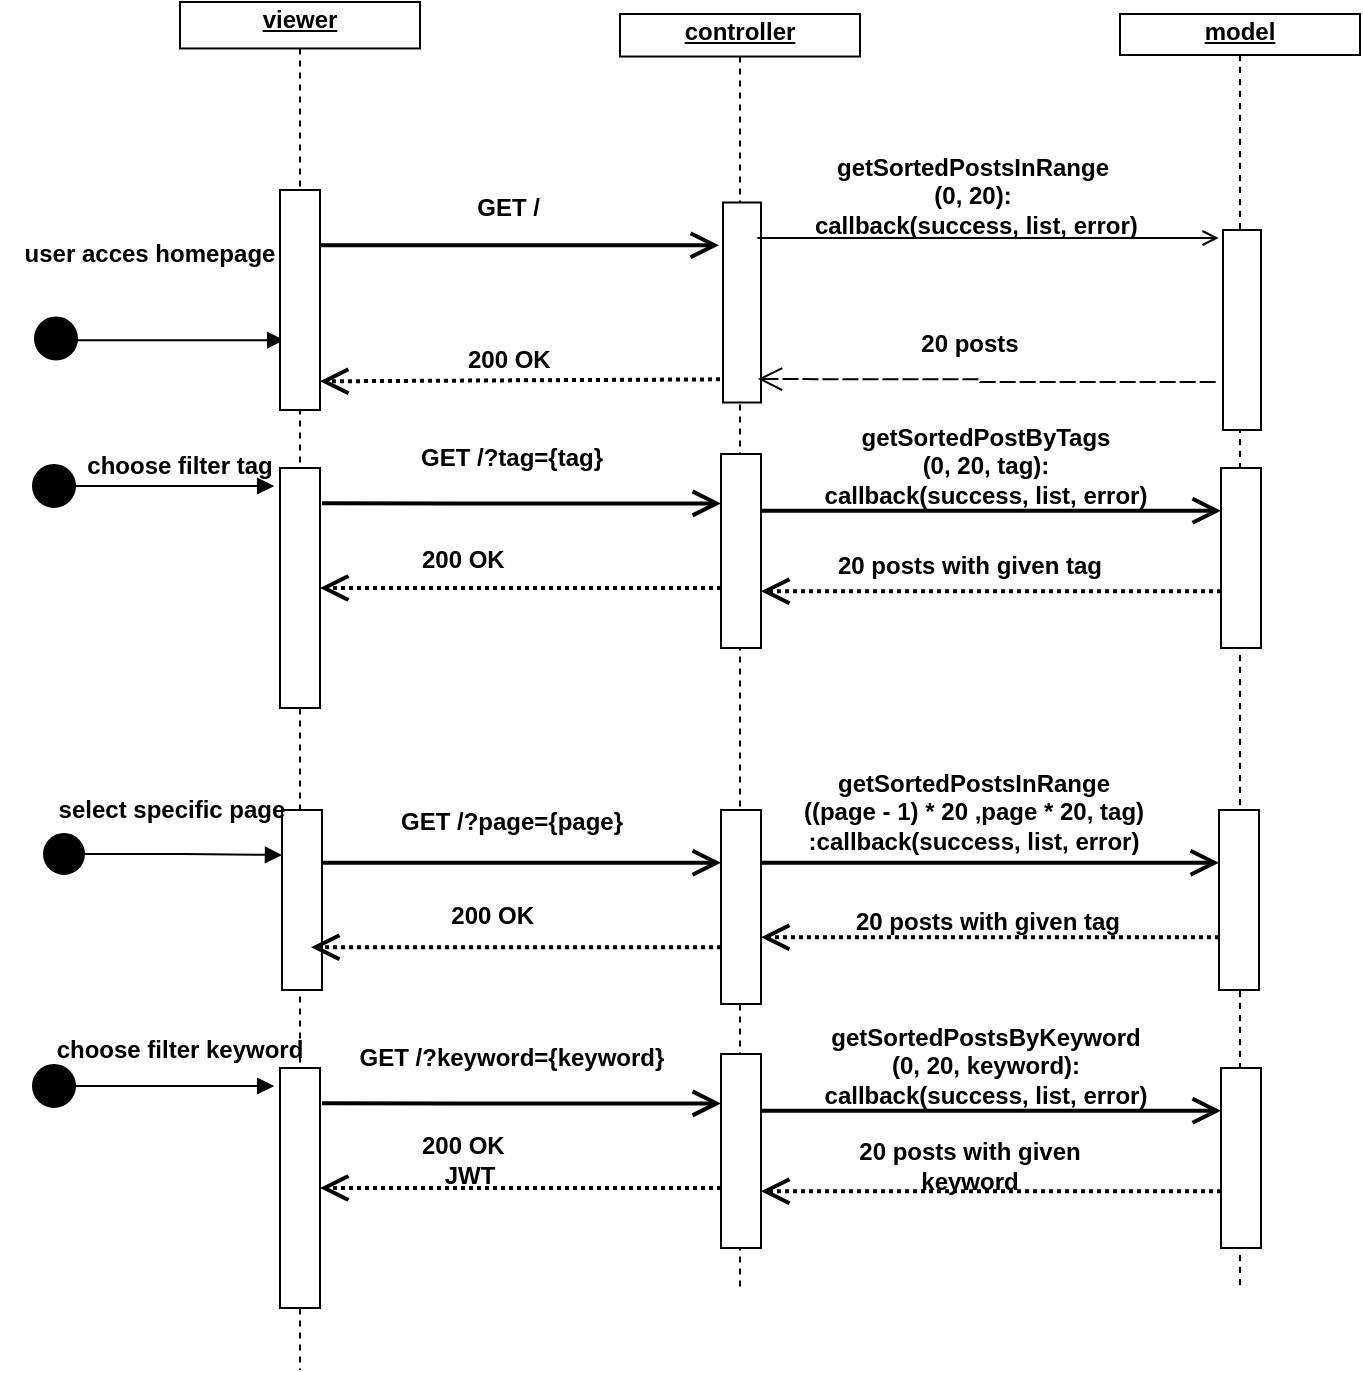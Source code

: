 <mxfile version="17.0.0" type="device"><diagram id="bLNHrJwJ8SVz2Z7P9luw" name="Page-1"><mxGraphModel dx="1185" dy="623" grid="1" gridSize="10" guides="1" tooltips="1" connect="1" arrows="1" fold="1" page="1" pageScale="1" pageWidth="827" pageHeight="1169" math="0" shadow="0"><root><mxCell id="0"/><mxCell id="1" parent="0"/><mxCell id="-ubt34dE8VMtw2WTv6oI-600" style="shape=rect;fillColor=none;strokeColor=none;shadow=0;strokeWidth=1;opacity=100.0;gliffyId=225;" vertex="1" parent="1"><mxGeometry x="400" y="452" width="120" height="684" as="geometry"/></mxCell><mxCell id="-ubt34dE8VMtw2WTv6oI-601" value="&lt;div style='width: 117.0px;height:auto;word-break: break-word;'&gt;&lt;div align=&quot;center&quot;&gt;&lt;span style=&quot;font-size: 12px; font-family: Arial; white-space: pre-wrap; font-weight: bold; text-decoration: underline; line-height: 14px; color: rgb(0, 0, 0);&quot;&gt;viewer&lt;/span&gt;&lt;/div&gt;&lt;/div&gt;" style="shape=rect;shadow=0;strokeWidth=1;fillColor=#FFFFFF;strokeColor=#000000;opacity=100.0;html=1;nl2Br=0;verticalAlign=top;align=center;spacingLeft=0.0;spacingRight=0;spacingTop=-5.0;spacingBottom=2;whiteSpace=wrap;gliffyId=226;" vertex="1" parent="-ubt34dE8VMtw2WTv6oI-600"><mxGeometry width="120" height="23.23" as="geometry"/></mxCell><mxCell id="-ubt34dE8VMtw2WTv6oI-602" style="shape=line;direction=south;dashed=1;shadow=0;strokeWidth=1;fillColor=#FFFFFF;strokeColor=#000000;opacity=100.0;gliffyId=228;" vertex="1" parent="-ubt34dE8VMtw2WTv6oI-600"><mxGeometry y="23.23" width="120" height="660.77" as="geometry"/></mxCell><mxCell id="-ubt34dE8VMtw2WTv6oI-603" style="shape=filledEdge;strokeWidth=1;strokeColor=#000000;fillColor=none;startArrow=none;startFill=0;startSize=6;endArrow=block;endFill=1;endSize=6;rounded=0;gliffyId=257;edgeStyle=orthogonalEdgeStyle;" edge="1" parent="-ubt34dE8VMtw2WTv6oI-600"><mxGeometry width="100" height="100" relative="1" as="geometry"><mxPoint x="52.109" y="169.064" as="targetPoint"/><Array as="points"><mxPoint x="-48" y="169.064"/></Array><mxPoint x="-52.052" y="169.088" as="sourcePoint"/></mxGeometry></mxCell><mxCell id="-ubt34dE8VMtw2WTv6oI-604" style="shape=rect;fillColor=none;strokeColor=none;shadow=0;strokeWidth=1;opacity=100.0;gliffyId=230;" vertex="1" parent="1"><mxGeometry x="620" y="458" width="120" height="638" as="geometry"/></mxCell><mxCell id="-ubt34dE8VMtw2WTv6oI-605" value="&lt;div style='width: 117.0px;height:auto;word-break: break-word;'&gt;&lt;div align=&quot;center&quot;&gt;&lt;span style=&quot;font-size: 12px; font-family: Arial; white-space: pre-wrap; font-weight: bold; text-decoration: underline; line-height: 14px; color: rgb(0, 0, 0);&quot;&gt;controller&lt;/span&gt;&lt;/div&gt;&lt;/div&gt;" style="shape=rect;shadow=0;strokeWidth=1;fillColor=#FFFFFF;strokeColor=#000000;opacity=100.0;html=1;nl2Br=0;verticalAlign=top;align=center;spacingLeft=0.0;spacingRight=0;spacingTop=-5.0;spacingBottom=2;whiteSpace=wrap;gliffyId=231;" vertex="1" parent="-ubt34dE8VMtw2WTv6oI-604"><mxGeometry width="120" height="21.267" as="geometry"/></mxCell><mxCell id="-ubt34dE8VMtw2WTv6oI-606" style="shape=line;direction=south;dashed=1;shadow=0;strokeWidth=1;fillColor=#FFFFFF;strokeColor=#000000;opacity=100.0;gliffyId=233;" vertex="1" parent="-ubt34dE8VMtw2WTv6oI-604"><mxGeometry y="21.267" width="120" height="616.733" as="geometry"/></mxCell><mxCell id="-ubt34dE8VMtw2WTv6oI-607" style="shape=rect;fillColor=none;strokeColor=none;shadow=0;strokeWidth=1;opacity=100.0;gliffyId=234;" vertex="1" parent="1"><mxGeometry x="870" y="458" width="120" height="638" as="geometry"/></mxCell><mxCell id="-ubt34dE8VMtw2WTv6oI-608" value="&lt;div style='width: 117.0px;height:auto;word-break: break-word;'&gt;&lt;div align=&quot;center&quot;&gt;&lt;span style=&quot;font-size: 12px; font-family: Arial; white-space: pre-wrap; font-weight: bold; text-decoration: underline; line-height: 14px; color: rgb(0, 0, 0);&quot;&gt;model&lt;/span&gt;&lt;/div&gt;&lt;/div&gt;" style="shape=rect;shadow=0;strokeWidth=1;fillColor=#FFFFFF;strokeColor=#000000;opacity=100.0;html=1;nl2Br=0;verticalAlign=top;align=center;spacingLeft=0.0;spacingRight=0;spacingTop=-5.0;spacingBottom=2;whiteSpace=wrap;gliffyId=235;" vertex="1" parent="-ubt34dE8VMtw2WTv6oI-607"><mxGeometry width="120" height="20.507" as="geometry"/></mxCell><mxCell id="-ubt34dE8VMtw2WTv6oI-609" style="shape=line;direction=south;dashed=1;shadow=0;strokeWidth=1;fillColor=#FFFFFF;strokeColor=#000000;opacity=100.0;gliffyId=237;" vertex="1" parent="-ubt34dE8VMtw2WTv6oI-607"><mxGeometry y="20.507" width="120" height="617.493" as="geometry"/></mxCell><mxCell id="-ubt34dE8VMtw2WTv6oI-610" style="shape=rect;shadow=0;strokeWidth=1;fillColor=#FFFFFF;strokeColor=#000000;opacity=100.0;gliffyId=239;" vertex="1" parent="1"><mxGeometry x="671.5" y="552.25" width="19" height="100" as="geometry"/></mxCell><mxCell id="-ubt34dE8VMtw2WTv6oI-611" style="shape=filledEdge;strokeWidth=1;strokeColor=#000000;fillColor=none;startArrow=none;startFill=0;startSize=6;endArrow=open;endFill=0;endSize=6;rounded=0;gliffyId=242;edgeStyle=orthogonalEdgeStyle;" edge="1" parent="1"><mxGeometry width="100" height="100" relative="1" as="geometry"><mxPoint x="688.662" y="570" as="sourcePoint"/><mxPoint x="919.349" y="570" as="targetPoint"/></mxGeometry></mxCell><mxCell id="-ubt34dE8VMtw2WTv6oI-612" style="shape=filledEdge;strokeWidth=1;strokeColor=#000000;fillColor=none;startArrow=open;startFill=0;startSize=10;endArrow=none;endFill=0;endSize=6;rounded=0;dashed=1;fixDash=1;dashPattern=8.0 2.0;gliffyId=243;edgeStyle=orthogonalEdgeStyle;exitX=0.921;exitY=0.883;exitDx=0;exitDy=0;exitPerimeter=0;" edge="1" parent="1" source="-ubt34dE8VMtw2WTv6oI-610"><mxGeometry width="100" height="100" relative="1" as="geometry"><mxPoint x="682" y="642" as="sourcePoint"/><mxPoint x="918" y="642" as="targetPoint"/><Array as="points"><mxPoint x="800" y="641"/><mxPoint x="800" y="642"/></Array></mxGeometry></mxCell><mxCell id="-ubt34dE8VMtw2WTv6oI-613" style="shape=rect;shadow=0;strokeWidth=1;fillColor=#FFFFFF;strokeColor=#000000;opacity=100.0;gliffyId=244;" vertex="1" parent="1"><mxGeometry x="921.5" y="566" width="19" height="100" as="geometry"/></mxCell><mxCell id="-ubt34dE8VMtw2WTv6oI-614" value="&lt;div style=&quot;width: 189.5px ; height: auto ; word-break: break-word&quot;&gt;&lt;div align=&quot;center&quot;&gt;&lt;span style=&quot;font-size: 12px ; font-family: &amp;#34;arial&amp;#34; ; font-weight: bold ; line-height: 14px ; color: rgb(0 , 0 , 0)&quot;&gt;getSortedPostsInRange&lt;/span&gt;&lt;/div&gt;&lt;div align=&quot;center&quot;&gt;&lt;span style=&quot;font-size: 12px ; font-family: &amp;#34;arial&amp;#34; ; font-weight: bold ; line-height: 14px ; color: rgb(0 , 0 , 0)&quot;&gt;(0, 20):&lt;/span&gt;&lt;/div&gt;&lt;div align=&quot;center&quot;&gt;&lt;span style=&quot;font-size: 12px ; font-family: &amp;#34;arial&amp;#34; ; font-weight: bold ; line-height: 14px ; color: rgb(0 , 0 , 0)&quot;&gt;&amp;nbsp;callback(success, list, error)&lt;/span&gt;&lt;/div&gt;&lt;/div&gt;" style="text;html=1;nl2Br=0;html=1;nl2Br=0;verticalAlign=middle;align=center;spacingLeft=0.0;spacingRight=0;whiteSpace=wrap;gliffyId=245;" vertex="1" parent="1"><mxGeometry x="699.5" y="542.25" width="192.5" height="14" as="geometry"/></mxCell><mxCell id="-ubt34dE8VMtw2WTv6oI-615" style="shape=ellipse;perimeter=ellipsePerimeter;shadow=0;strokeWidth=2;fillColor=#000000;strokeColor=#000000;opacity=100.0;gliffyId=255;" vertex="1" parent="1"><mxGeometry x="327" y="684" width="20" height="20" as="geometry"/></mxCell><mxCell id="-ubt34dE8VMtw2WTv6oI-616" style="shape=filledEdge;strokeWidth=1;strokeColor=#000000;fillColor=none;startArrow=none;startFill=0;startSize=6;endArrow=block;endFill=1;endSize=6;rounded=0;gliffyId=257;edgeStyle=orthogonalEdgeStyle;" edge="1" parent="1" source="-ubt34dE8VMtw2WTv6oI-615"><mxGeometry width="100" height="100" relative="1" as="geometry"><mxPoint x="447.109" y="694" as="targetPoint"/><Array as="points"><mxPoint x="347" y="694"/></Array></mxGeometry></mxCell><mxCell id="-ubt34dE8VMtw2WTv6oI-617" value="&lt;div style='width: 147.0px;height:auto;word-break: break-word;'&gt;&lt;div align=&quot;center&quot;&gt;&lt;span style=&quot;font-size: 12px; font-family: Arial; white-space: pre-wrap; font-weight: bold; line-height: 14px; color: rgb(0, 0, 0);&quot;&gt;choose filter tag&lt;/span&gt;&lt;/div&gt;&lt;/div&gt;" style="text;html=1;nl2Br=0;html=1;nl2Br=0;verticalAlign=middle;align=center;spacingLeft=0.0;spacingRight=0;whiteSpace=wrap;gliffyId=259;" vertex="1" parent="1"><mxGeometry x="325" y="677" width="150" height="14" as="geometry"/></mxCell><mxCell id="-ubt34dE8VMtw2WTv6oI-618" value="&lt;div style='width: 147.0px;height:auto;word-break: break-word;'&gt;&lt;div align=&quot;center&quot;&gt;&lt;span style=&quot;font-size: 12px; font-family: Arial; white-space: pre-wrap; font-weight: bold; line-height: 14px; color: rgb(0, 0, 0);&quot;&gt;20 posts&lt;/span&gt;&lt;/div&gt;&lt;/div&gt;" style="text;html=1;nl2Br=0;html=1;nl2Br=0;verticalAlign=middle;align=center;spacingLeft=0.0;spacingRight=0;whiteSpace=wrap;gliffyId=267;" vertex="1" parent="1"><mxGeometry x="720" y="616" width="150" height="14" as="geometry"/></mxCell><mxCell id="-ubt34dE8VMtw2WTv6oI-619" style="shape=rect;shadow=0;strokeWidth=1;fillColor=#ffffff;strokeColor=#000000;opacity=100.0;gliffyId=269;" vertex="1" parent="1"><mxGeometry x="450" y="685" width="20" height="120" as="geometry"/></mxCell><mxCell id="-ubt34dE8VMtw2WTv6oI-620" style="shape=rect;shadow=0;strokeWidth=1;fillColor=#ffffff;strokeColor=#000000;opacity=100.0;gliffyId=273;" vertex="1" parent="1"><mxGeometry x="670.5" y="678" width="20" height="97" as="geometry"/></mxCell><mxCell id="-ubt34dE8VMtw2WTv6oI-621" style="shape=filledEdge;strokeWidth=2;strokeColor=#000000;fillColor=none;startArrow=none;startFill=0;startSize=6;endArrow=open;endFill=0;endSize=10;rounded=0;gliffyId=275;edgeStyle=orthogonalEdgeStyle;" edge="1" parent="1" target="-ubt34dE8VMtw2WTv6oI-620"><mxGeometry width="100" height="100" relative="1" as="geometry"><mxPoint x="471" y="702.667" as="sourcePoint"/><Array as="points"><mxPoint x="537.512" y="702.667"/><mxPoint x="604.023" y="702.667"/><mxPoint x="670.535" y="702.667"/></Array></mxGeometry></mxCell><mxCell id="-ubt34dE8VMtw2WTv6oI-622" style="shape=rect;shadow=0;strokeWidth=1;fillColor=#ffffff;strokeColor=#000000;opacity=100.0;gliffyId=279;" vertex="1" parent="1"><mxGeometry x="920.5" y="685" width="20" height="90" as="geometry"/></mxCell><mxCell id="-ubt34dE8VMtw2WTv6oI-623" style="shape=filledEdge;strokeWidth=2;strokeColor=#000000;fillColor=none;startArrow=none;startFill=0;startSize=6;endArrow=open;endFill=0;endSize=10;rounded=0;gliffyId=281;edgeStyle=orthogonalEdgeStyle;" edge="1" parent="1" source="-ubt34dE8VMtw2WTv6oI-620" target="-ubt34dE8VMtw2WTv6oI-622"><mxGeometry width="100" height="100" relative="1" as="geometry"><Array as="points"><mxPoint x="690.5" y="706.411"/><mxPoint x="767.184" y="706.411"/><mxPoint x="843.869" y="706.411"/><mxPoint x="920.553" y="706.411"/></Array></mxGeometry></mxCell><mxCell id="-ubt34dE8VMtw2WTv6oI-624" style="shape=filledEdge;strokeWidth=2;strokeColor=#000000;fillColor=none;startArrow=none;startFill=0;startSize=6;endArrow=open;endFill=0;endSize=10;rounded=0;dashed=1;fixDash=1;dashPattern=2.0 2.0;gliffyId=282;edgeStyle=orthogonalEdgeStyle;" edge="1" parent="1" source="-ubt34dE8VMtw2WTv6oI-622" target="-ubt34dE8VMtw2WTv6oI-620"><mxGeometry width="100" height="100" relative="1" as="geometry"><Array as="points"><mxPoint x="920.509" y="746.589"/><mxPoint x="843.839" y="746.589"/><mxPoint x="767.17" y="746.589"/><mxPoint x="690.5" y="746.589"/></Array></mxGeometry></mxCell><mxCell id="-ubt34dE8VMtw2WTv6oI-625" value="&lt;div style=&quot;width: 187.0px ; height: auto ; word-break: break-word&quot;&gt;&lt;div align=&quot;center&quot;&gt;&lt;span style=&quot;font-size: 12px ; font-family: &amp;#34;arial&amp;#34; ; white-space: pre-wrap ; font-weight: bold ; line-height: 14px ; color: rgb(0 , 0 , 0)&quot;&gt;GET /?tag={tag}&lt;/span&gt;&lt;/div&gt;&lt;/div&gt;" style="text;html=1;nl2Br=0;html=1;nl2Br=0;verticalAlign=middle;align=center;spacingLeft=0.0;spacingRight=0;whiteSpace=wrap;gliffyId=284;" vertex="1" parent="1"><mxGeometry x="471" y="666" width="190" height="28" as="geometry"/></mxCell><mxCell id="-ubt34dE8VMtw2WTv6oI-626" value="&lt;div style='width: 147.0px;height:auto;word-break: break-word;'&gt;&lt;div align=&quot;center&quot;&gt;&lt;span style=&quot;font-size: 12px; font-family: Arial; white-space: pre-wrap; font-weight: bold; line-height: 14px; color: rgb(0, 0, 0);&quot;&gt;20 posts with given tag&lt;/span&gt;&lt;/div&gt;&lt;/div&gt;" style="text;html=1;nl2Br=0;html=1;nl2Br=0;verticalAlign=middle;align=center;spacingLeft=0.0;spacingRight=0;whiteSpace=wrap;gliffyId=286;" vertex="1" parent="1"><mxGeometry x="720" y="727" width="150" height="14" as="geometry"/></mxCell><mxCell id="-ubt34dE8VMtw2WTv6oI-627" style="shape=filledEdge;strokeWidth=2;strokeColor=#000000;fillColor=none;startArrow=none;startFill=0;startSize=6;endArrow=open;endFill=0;endSize=10;rounded=0;dashed=1;fixDash=1;dashPattern=2.0 2.0;gliffyId=288;edgeStyle=orthogonalEdgeStyle;" edge="1" parent="1" source="-ubt34dE8VMtw2WTv6oI-620" target="-ubt34dE8VMtw2WTv6oI-619"><mxGeometry width="100" height="100" relative="1" as="geometry"><Array as="points"><mxPoint x="670.506" y="745"/><mxPoint x="604.004" y="745"/><mxPoint x="537.502" y="745"/><mxPoint x="471" y="745"/></Array></mxGeometry></mxCell><mxCell id="-ubt34dE8VMtw2WTv6oI-628" value="&lt;div style=&quot;width: 147.0px ; height: auto ; word-break: break-word&quot;&gt;&lt;div align=&quot;center&quot;&gt;&lt;span style=&quot;font-size: 12px ; font-family: &amp;#34;arial&amp;#34; ; white-space: pre-wrap ; font-weight: bold ; line-height: 14px ; color: rgb(0 , 0 , 0)&quot;&gt;200 OK  &lt;/span&gt;&lt;/div&gt;&lt;/div&gt;" style="text;html=1;nl2Br=0;html=1;nl2Br=0;verticalAlign=middle;align=center;spacingLeft=0.0;spacingRight=0;whiteSpace=wrap;gliffyId=290;" vertex="1" parent="1"><mxGeometry x="470" y="717" width="150" height="28" as="geometry"/></mxCell><mxCell id="-ubt34dE8VMtw2WTv6oI-629" value="&lt;div style=&quot;width: 198.5px ; height: auto ; word-break: break-word&quot;&gt;&lt;div align=&quot;center&quot;&gt;&lt;span style=&quot;font-size: 12px ; font-family: &amp;#34;arial&amp;#34; ; white-space: pre-wrap ; font-weight: bold ; line-height: 14px ; color: rgb(0 , 0 , 0)&quot;&gt;getSortedPostByTags&lt;/span&gt;&lt;/div&gt;&lt;div align=&quot;center&quot;&gt;&lt;span style=&quot;font-size: 12px ; font-family: &amp;#34;arial&amp;#34; ; white-space: pre-wrap ; font-weight: bold ; line-height: 14px ; color: rgb(0 , 0 , 0)&quot;&gt;(0, 20, tag):&lt;/span&gt;&lt;/div&gt;&lt;div align=&quot;center&quot;&gt;&lt;span style=&quot;font-size: 12px ; font-family: &amp;#34;arial&amp;#34; ; white-space: pre-wrap ; font-weight: bold ; line-height: 14px ; color: rgb(0 , 0 , 0)&quot;&gt;callback(success, list, error)&lt;/span&gt;&lt;/div&gt;&lt;/div&gt;" style="text;html=1;nl2Br=0;html=1;nl2Br=0;verticalAlign=middle;align=center;spacingLeft=0.0;spacingRight=0;whiteSpace=wrap;gliffyId=292;" vertex="1" parent="1"><mxGeometry x="701.5" y="677" width="201.5" height="14" as="geometry"/></mxCell><mxCell id="-ubt34dE8VMtw2WTv6oI-630" style="shape=ellipse;perimeter=ellipsePerimeter;shadow=0;strokeWidth=1;fillColor=#000000;strokeColor=#000000;opacity=100.0;gliffyId=297;" vertex="1" parent="1"><mxGeometry x="332" y="868" width="20" height="20" as="geometry"/></mxCell><mxCell id="-ubt34dE8VMtw2WTv6oI-631" style="shape=rect;shadow=0;strokeWidth=1;fillColor=#ffffff;strokeColor=#000000;opacity=100.0;gliffyId=299;" vertex="1" parent="1"><mxGeometry x="451" y="856" width="20" height="90" as="geometry"/></mxCell><mxCell id="-ubt34dE8VMtw2WTv6oI-632" value="&lt;div style=&quot;width: 147.0px ; height: auto ; word-break: break-word&quot;&gt;&lt;div align=&quot;center&quot;&gt;&lt;span style=&quot;font-size: 12px ; font-family: &amp;#34;arial&amp;#34; ; white-space: pre-wrap ; font-weight: bold ; line-height: 14px ; color: rgb(0 , 0 , 0)&quot;&gt;select specific page&lt;/span&gt;&lt;/div&gt;&lt;/div&gt;" style="text;html=1;nl2Br=0;html=1;nl2Br=0;verticalAlign=middle;align=center;spacingLeft=0.0;spacingRight=0;whiteSpace=wrap;gliffyId=303;" vertex="1" parent="1"><mxGeometry x="321" y="849" width="150" height="14" as="geometry"/></mxCell><mxCell id="-ubt34dE8VMtw2WTv6oI-633" style="shape=rect;shadow=0;strokeWidth=1;fillColor=#ffffff;strokeColor=#000000;opacity=100.0;gliffyId=317;" vertex="1" parent="1"><mxGeometry x="670.5" y="856" width="20" height="97" as="geometry"/></mxCell><mxCell id="-ubt34dE8VMtw2WTv6oI-634" style="shape=filledEdge;strokeWidth=2;strokeColor=#000000;fillColor=none;startArrow=none;startFill=0;startSize=6;endArrow=open;endFill=0;endSize=10;rounded=0;gliffyId=316;edgeStyle=orthogonalEdgeStyle;" edge="1" parent="1" source="-ubt34dE8VMtw2WTv6oI-631" target="-ubt34dE8VMtw2WTv6oI-633"><mxGeometry width="100" height="100" relative="1" as="geometry"><Array as="points"><mxPoint x="471" y="882.36"/><mxPoint x="537.504" y="882.36"/><mxPoint x="604.007" y="882.36"/><mxPoint x="670.51" y="882.36"/></Array></mxGeometry></mxCell><mxCell id="-ubt34dE8VMtw2WTv6oI-635" style="shape=rect;shadow=0;strokeWidth=1;fillColor=#ffffff;strokeColor=#000000;opacity=100.0;gliffyId=315;" vertex="1" parent="1"><mxGeometry x="919.5" y="856" width="20" height="90" as="geometry"/></mxCell><mxCell id="-ubt34dE8VMtw2WTv6oI-636" style="shape=filledEdge;strokeWidth=2;strokeColor=#000000;fillColor=none;startArrow=none;startFill=0;startSize=6;endArrow=open;endFill=0;endSize=10;rounded=0;gliffyId=314;edgeStyle=orthogonalEdgeStyle;" edge="1" parent="1" source="-ubt34dE8VMtw2WTv6oI-633" target="-ubt34dE8VMtw2WTv6oI-635"><mxGeometry width="100" height="100" relative="1" as="geometry"><Array as="points"><mxPoint x="690.49" y="882.36"/><mxPoint x="763.827" y="882.36"/><mxPoint x="837.163" y="882.36"/><mxPoint x="910.5" y="882.36"/></Array></mxGeometry></mxCell><mxCell id="-ubt34dE8VMtw2WTv6oI-637" style="shape=filledEdge;strokeWidth=2;strokeColor=#000000;fillColor=none;startArrow=none;startFill=0;startSize=6;endArrow=open;endFill=0;endSize=10;rounded=0;dashed=1;fixDash=1;dashPattern=2.0 2.0;gliffyId=313;edgeStyle=orthogonalEdgeStyle;" edge="1" parent="1" source="-ubt34dE8VMtw2WTv6oI-635" target="-ubt34dE8VMtw2WTv6oI-633"><mxGeometry width="100" height="100" relative="1" as="geometry"><Array as="points"><mxPoint x="910.5" y="919.64"/><mxPoint x="837.148" y="919.64"/><mxPoint x="763.796" y="919.64"/><mxPoint x="690.444" y="919.64"/></Array></mxGeometry></mxCell><mxCell id="-ubt34dE8VMtw2WTv6oI-638" value="&lt;div style=&quot;width: 187.0px ; height: auto ; word-break: break-word&quot;&gt;&lt;div align=&quot;center&quot;&gt;&lt;span style=&quot;font-size: 12px ; font-family: &amp;#34;arial&amp;#34; ; white-space: pre-wrap ; font-weight: bold ; line-height: 14px ; color: rgb(0 , 0 , 0)&quot;&gt;GET /?page={page}&lt;/span&gt;&lt;/div&gt;&lt;/div&gt;" style="text;html=1;nl2Br=0;html=1;nl2Br=0;verticalAlign=middle;align=center;spacingLeft=0.0;spacingRight=0;whiteSpace=wrap;gliffyId=312;" vertex="1" parent="1"><mxGeometry x="471" y="848" width="190" height="28" as="geometry"/></mxCell><mxCell id="-ubt34dE8VMtw2WTv6oI-639" value="&lt;div style='width: 147.0px;height:auto;word-break: break-word;'&gt;&lt;div align=&quot;center&quot;&gt;&lt;span style=&quot;font-size: 12px; font-family: Arial; white-space: pre-wrap; font-weight: bold; line-height: 14px; color: rgb(0, 0, 0);&quot;&gt;20 posts with given tag&lt;/span&gt;&lt;/div&gt;&lt;/div&gt;" style="text;html=1;nl2Br=0;html=1;nl2Br=0;verticalAlign=middle;align=center;spacingLeft=0.0;spacingRight=0;whiteSpace=wrap;gliffyId=311;" vertex="1" parent="1"><mxGeometry x="729.25" y="904.5" width="150" height="14" as="geometry"/></mxCell><mxCell id="-ubt34dE8VMtw2WTv6oI-640" style="shape=filledEdge;strokeWidth=2;strokeColor=#000000;fillColor=none;startArrow=none;startFill=0;startSize=6;endArrow=open;endFill=0;endSize=10;rounded=0;dashed=1;fixDash=1;dashPattern=2.0 2.0;gliffyId=310;edgeStyle=orthogonalEdgeStyle;" edge="1" parent="1" source="-ubt34dE8VMtw2WTv6oI-633"><mxGeometry width="100" height="100" relative="1" as="geometry"><mxPoint x="465.498" y="924.589" as="targetPoint"/><Array as="points"><mxPoint x="670.5" y="924.589"/><mxPoint x="602.166" y="924.589"/><mxPoint x="533.832" y="924.589"/></Array></mxGeometry></mxCell><mxCell id="-ubt34dE8VMtw2WTv6oI-641" value="&lt;div style=&quot;width: 147.0px ; height: auto ; word-break: break-word&quot;&gt;&lt;div align=&quot;center&quot;&gt;&lt;span style=&quot;font-size: 12px ; font-family: &amp;#34;arial&amp;#34; ; white-space: pre-wrap ; font-weight: bold ; line-height: 14px ; color: rgb(0 , 0 , 0)&quot;&gt;200 OK &lt;/span&gt;&lt;/div&gt;&lt;/div&gt;" style="text;html=1;nl2Br=0;html=1;nl2Br=0;verticalAlign=middle;align=center;spacingLeft=0.0;spacingRight=0;whiteSpace=wrap;gliffyId=309;" vertex="1" parent="1"><mxGeometry x="482.5" y="894.5" width="150" height="28" as="geometry"/></mxCell><mxCell id="-ubt34dE8VMtw2WTv6oI-642" value="&lt;div style=&quot;width: 198.5px ; height: auto ; word-break: break-word&quot;&gt;&lt;div align=&quot;center&quot;&gt;&lt;span style=&quot;font-family: &amp;#34;arial&amp;#34; ; font-weight: 700&quot;&gt;getSortedPostsInRange&lt;/span&gt;&lt;br&gt;&lt;/div&gt;&lt;div align=&quot;center&quot;&gt;&lt;span style=&quot;font-size: 12px ; font-family: &amp;#34;arial&amp;#34; ; font-weight: bold ; line-height: 14px ; color: rgb(0 , 0 , 0)&quot;&gt;((page - 1) * 20 ,page * 20, tag)&lt;/span&gt;&lt;/div&gt;&lt;div align=&quot;center&quot;&gt;&lt;span style=&quot;font-size: 12px ; font-family: &amp;#34;arial&amp;#34; ; font-weight: bold ; line-height: 14px ; color: rgb(0 , 0 , 0)&quot;&gt;:callback(success, list, error)&lt;/span&gt;&lt;/div&gt;&lt;/div&gt;" style="text;html=1;nl2Br=0;html=1;nl2Br=0;verticalAlign=middle;align=center;spacingLeft=0.0;spacingRight=0;whiteSpace=wrap;gliffyId=308;" vertex="1" parent="1"><mxGeometry x="696" y="849.5" width="201.5" height="14" as="geometry"/></mxCell><mxCell id="-ubt34dE8VMtw2WTv6oI-644" style="shape=rect;shadow=0;strokeWidth=1;fillColor=#ffffff;strokeColor=#000000;opacity=100.0;gliffyId=323;" vertex="1" parent="1"><mxGeometry x="450" y="546" width="20" height="110" as="geometry"/></mxCell><mxCell id="-ubt34dE8VMtw2WTv6oI-645" style="shape=filledEdge;strokeWidth=2;strokeColor=#000000;fillColor=none;startArrow=none;startFill=0;startSize=6;endArrow=open;endFill=0;endSize=10;rounded=0;dashed=1;fixDash=1;dashPattern=2.0 2.0;gliffyId=324;" edge="1" parent="1"><mxGeometry width="100" height="100" relative="1" as="geometry"><mxPoint x="670" y="640.667" as="sourcePoint"/><mxPoint x="470" y="641.667" as="targetPoint"/></mxGeometry></mxCell><mxCell id="-ubt34dE8VMtw2WTv6oI-646" value="&lt;div style=&quot;width: 147.0px ; height: auto ; word-break: break-word&quot;&gt;&lt;div align=&quot;center&quot;&gt;&lt;span style=&quot;font-size: 12px ; font-family: &amp;#34;arial&amp;#34; ; white-space: pre-wrap ; font-weight: bold ; line-height: 14px ; color: rgb(0 , 0 , 0)&quot;&gt;200 OK  &lt;/span&gt;&lt;/div&gt;&lt;/div&gt;" style="text;html=1;nl2Br=0;html=1;nl2Br=0;verticalAlign=middle;align=center;spacingLeft=0.0;spacingRight=0;whiteSpace=wrap;gliffyId=326;" vertex="1" parent="1"><mxGeometry x="493" y="616" width="150" height="30" as="geometry"/></mxCell><mxCell id="-ubt34dE8VMtw2WTv6oI-647" value="&lt;div style=&quot;width: 147.0px ; height: auto ; word-break: break-word&quot;&gt;&lt;div align=&quot;center&quot;&gt;&lt;span style=&quot;font-size: 12px ; font-family: &amp;#34;arial&amp;#34; ; white-space: pre-wrap ; font-weight: bold ; line-height: 14px ; color: rgb(0 , 0 , 0)&quot;&gt;user acces homepage&lt;/span&gt;&lt;/div&gt;&lt;/div&gt;" style="text;html=1;nl2Br=0;html=1;nl2Br=0;verticalAlign=middle;align=center;spacingLeft=0.0;spacingRight=0;whiteSpace=wrap;gliffyId=259;" vertex="1" parent="1"><mxGeometry x="310" y="571" width="150" height="14" as="geometry"/></mxCell><mxCell id="-ubt34dE8VMtw2WTv6oI-648" style="shape=filledEdge;strokeWidth=2;strokeColor=#000000;fillColor=none;startArrow=none;startFill=0;startSize=6;endArrow=open;endFill=0;endSize=10;rounded=0;gliffyId=275;edgeStyle=orthogonalEdgeStyle;" edge="1" parent="1"><mxGeometry width="100" height="100" relative="1" as="geometry"><mxPoint x="470" y="573.627" as="sourcePoint"/><Array as="points"><mxPoint x="536.512" y="573.627"/><mxPoint x="603.023" y="573.627"/><mxPoint x="669.535" y="573.627"/></Array><mxPoint x="669.5" y="573.66" as="targetPoint"/></mxGeometry></mxCell><mxCell id="-ubt34dE8VMtw2WTv6oI-649" value="&lt;div style=&quot;width: 187.0px ; height: auto ; word-break: break-word&quot;&gt;&lt;div align=&quot;center&quot;&gt;&lt;span style=&quot;font-size: 12px ; font-family: &amp;#34;arial&amp;#34; ; white-space: pre-wrap ; font-weight: bold ; line-height: 14px ; color: rgb(0 , 0 , 0)&quot;&gt;GET / &lt;/span&gt;&lt;/div&gt;&lt;/div&gt;" style="text;html=1;nl2Br=0;html=1;nl2Br=0;verticalAlign=middle;align=center;spacingLeft=0.0;spacingRight=0;whiteSpace=wrap;gliffyId=284;" vertex="1" parent="1"><mxGeometry x="471" y="541.25" width="190" height="28" as="geometry"/></mxCell><mxCell id="-ubt34dE8VMtw2WTv6oI-650" style="shape=filledEdge;strokeWidth=1;strokeColor=#000000;fillColor=none;startArrow=none;startFill=0;startSize=6;endArrow=block;endFill=1;endSize=6;rounded=0;gliffyId=257;edgeStyle=orthogonalEdgeStyle;exitX=1;exitY=0.5;exitDx=0;exitDy=0;entryX=0;entryY=0.25;entryDx=0;entryDy=0;" edge="1" parent="1" source="-ubt34dE8VMtw2WTv6oI-630" target="-ubt34dE8VMtw2WTv6oI-631"><mxGeometry width="100" height="100" relative="1" as="geometry"><mxPoint x="450" y="967.2" as="targetPoint"/><Array as="points"/><mxPoint x="352" y="967.2" as="sourcePoint"/></mxGeometry></mxCell><mxCell id="-ubt34dE8VMtw2WTv6oI-651" style="shape=ellipse;perimeter=ellipsePerimeter;shadow=0;strokeWidth=2;fillColor=#000000;strokeColor=#000000;opacity=100.0;gliffyId=255;" vertex="1" parent="1"><mxGeometry x="327" y="984" width="20" height="20" as="geometry"/></mxCell><mxCell id="-ubt34dE8VMtw2WTv6oI-652" style="shape=filledEdge;strokeWidth=1;strokeColor=#000000;fillColor=none;startArrow=none;startFill=0;startSize=6;endArrow=block;endFill=1;endSize=6;rounded=0;gliffyId=257;edgeStyle=orthogonalEdgeStyle;" edge="1" parent="1" source="-ubt34dE8VMtw2WTv6oI-651"><mxGeometry width="100" height="100" relative="1" as="geometry"><mxPoint x="447.109" y="994" as="targetPoint"/><Array as="points"><mxPoint x="347" y="994"/></Array></mxGeometry></mxCell><mxCell id="-ubt34dE8VMtw2WTv6oI-653" value="&lt;div style=&quot;width: 147.0px ; height: auto ; word-break: break-word&quot;&gt;&lt;div align=&quot;center&quot;&gt;&lt;span style=&quot;font-size: 12px ; font-family: &amp;#34;arial&amp;#34; ; white-space: pre-wrap ; font-weight: bold ; line-height: 14px ; color: rgb(0 , 0 , 0)&quot;&gt;choose filter keyword&lt;/span&gt;&lt;/div&gt;&lt;/div&gt;" style="text;html=1;nl2Br=0;html=1;nl2Br=0;verticalAlign=middle;align=center;spacingLeft=0.0;spacingRight=0;whiteSpace=wrap;gliffyId=259;" vertex="1" parent="1"><mxGeometry x="325" y="969" width="150" height="14" as="geometry"/></mxCell><mxCell id="-ubt34dE8VMtw2WTv6oI-654" style="shape=rect;shadow=0;strokeWidth=1;fillColor=#ffffff;strokeColor=#000000;opacity=100.0;gliffyId=269;" vertex="1" parent="1"><mxGeometry x="450" y="985" width="20" height="120" as="geometry"/></mxCell><mxCell id="-ubt34dE8VMtw2WTv6oI-655" style="shape=rect;shadow=0;strokeWidth=1;fillColor=#ffffff;strokeColor=#000000;opacity=100.0;gliffyId=273;" vertex="1" parent="1"><mxGeometry x="670.5" y="978" width="20" height="97" as="geometry"/></mxCell><mxCell id="-ubt34dE8VMtw2WTv6oI-656" style="shape=filledEdge;strokeWidth=2;strokeColor=#000000;fillColor=none;startArrow=none;startFill=0;startSize=6;endArrow=open;endFill=0;endSize=10;rounded=0;gliffyId=275;edgeStyle=orthogonalEdgeStyle;" edge="1" parent="1" target="-ubt34dE8VMtw2WTv6oI-655"><mxGeometry width="100" height="100" relative="1" as="geometry"><mxPoint x="471" y="1002.667" as="sourcePoint"/><Array as="points"><mxPoint x="537.512" y="1002.667"/><mxPoint x="604.023" y="1002.667"/><mxPoint x="670.535" y="1002.667"/></Array></mxGeometry></mxCell><mxCell id="-ubt34dE8VMtw2WTv6oI-657" style="shape=rect;shadow=0;strokeWidth=1;fillColor=#ffffff;strokeColor=#000000;opacity=100.0;gliffyId=279;" vertex="1" parent="1"><mxGeometry x="920.5" y="985" width="20" height="90" as="geometry"/></mxCell><mxCell id="-ubt34dE8VMtw2WTv6oI-658" style="shape=filledEdge;strokeWidth=2;strokeColor=#000000;fillColor=none;startArrow=none;startFill=0;startSize=6;endArrow=open;endFill=0;endSize=10;rounded=0;gliffyId=281;edgeStyle=orthogonalEdgeStyle;" edge="1" parent="1" source="-ubt34dE8VMtw2WTv6oI-655" target="-ubt34dE8VMtw2WTv6oI-657"><mxGeometry width="100" height="100" relative="1" as="geometry"><Array as="points"><mxPoint x="690.5" y="1006.411"/><mxPoint x="767.184" y="1006.411"/><mxPoint x="843.869" y="1006.411"/><mxPoint x="920.553" y="1006.411"/></Array></mxGeometry></mxCell><mxCell id="-ubt34dE8VMtw2WTv6oI-659" style="shape=filledEdge;strokeWidth=2;strokeColor=#000000;fillColor=none;startArrow=none;startFill=0;startSize=6;endArrow=open;endFill=0;endSize=10;rounded=0;dashed=1;fixDash=1;dashPattern=2.0 2.0;gliffyId=282;edgeStyle=orthogonalEdgeStyle;" edge="1" parent="1" source="-ubt34dE8VMtw2WTv6oI-657" target="-ubt34dE8VMtw2WTv6oI-655"><mxGeometry width="100" height="100" relative="1" as="geometry"><Array as="points"><mxPoint x="920.509" y="1046.589"/><mxPoint x="843.839" y="1046.589"/><mxPoint x="767.17" y="1046.589"/><mxPoint x="690.5" y="1046.589"/></Array></mxGeometry></mxCell><mxCell id="-ubt34dE8VMtw2WTv6oI-660" value="&lt;div style=&quot;width: 187.0px ; height: auto ; word-break: break-word&quot;&gt;&lt;div align=&quot;center&quot;&gt;&lt;span style=&quot;font-size: 12px ; font-family: &amp;#34;arial&amp;#34; ; white-space: pre-wrap ; font-weight: bold ; line-height: 14px ; color: rgb(0 , 0 , 0)&quot;&gt;GET /?keyword={keyword}&lt;/span&gt;&lt;/div&gt;&lt;/div&gt;" style="text;html=1;nl2Br=0;html=1;nl2Br=0;verticalAlign=middle;align=center;spacingLeft=0.0;spacingRight=0;whiteSpace=wrap;gliffyId=284;" vertex="1" parent="1"><mxGeometry x="471" y="966" width="190" height="28" as="geometry"/></mxCell><mxCell id="-ubt34dE8VMtw2WTv6oI-661" value="&lt;div style=&quot;width: 147.0px ; height: auto ; word-break: break-word&quot;&gt;&lt;div align=&quot;center&quot;&gt;&lt;span style=&quot;font-size: 12px ; font-family: &amp;#34;arial&amp;#34; ; white-space: pre-wrap ; font-weight: bold ; line-height: 14px ; color: rgb(0 , 0 , 0)&quot;&gt;20 posts with given keyword&lt;/span&gt;&lt;/div&gt;&lt;/div&gt;" style="text;html=1;nl2Br=0;html=1;nl2Br=0;verticalAlign=middle;align=center;spacingLeft=0.0;spacingRight=0;whiteSpace=wrap;gliffyId=286;" vertex="1" parent="1"><mxGeometry x="720" y="1027" width="150" height="14" as="geometry"/></mxCell><mxCell id="-ubt34dE8VMtw2WTv6oI-662" style="shape=filledEdge;strokeWidth=2;strokeColor=#000000;fillColor=none;startArrow=none;startFill=0;startSize=6;endArrow=open;endFill=0;endSize=10;rounded=0;dashed=1;fixDash=1;dashPattern=2.0 2.0;gliffyId=288;edgeStyle=orthogonalEdgeStyle;" edge="1" parent="1" source="-ubt34dE8VMtw2WTv6oI-655" target="-ubt34dE8VMtw2WTv6oI-654"><mxGeometry width="100" height="100" relative="1" as="geometry"><Array as="points"><mxPoint x="670.506" y="1045"/><mxPoint x="604.004" y="1045"/><mxPoint x="537.502" y="1045"/><mxPoint x="471" y="1045"/></Array></mxGeometry></mxCell><mxCell id="-ubt34dE8VMtw2WTv6oI-663" value="&lt;div style='width: 147.0px;height:auto;word-break: break-word;'&gt;&lt;div align=&quot;center&quot;&gt;&lt;span style=&quot;font-size: 12px; font-family: Arial; white-space: pre-wrap; font-weight: bold; line-height: 14px; color: rgb(0, 0, 0);&quot;&gt;200 OK  &lt;/span&gt;&lt;/div&gt;&lt;div align=&quot;center&quot;&gt;&lt;span style=&quot;font-size: 12px; font-family: Arial; white-space: pre-wrap; font-weight: bold; line-height: 14px; color: rgb(0, 0, 0);&quot;&gt;JWT&lt;/span&gt;&lt;/div&gt;&lt;/div&gt;" style="text;html=1;nl2Br=0;html=1;nl2Br=0;verticalAlign=middle;align=center;spacingLeft=0.0;spacingRight=0;whiteSpace=wrap;gliffyId=290;" vertex="1" parent="1"><mxGeometry x="470" y="1017" width="150" height="28" as="geometry"/></mxCell><mxCell id="-ubt34dE8VMtw2WTv6oI-664" value="&lt;div style=&quot;width: 198.5px ; height: auto ; word-break: break-word&quot;&gt;&lt;div align=&quot;center&quot;&gt;&lt;span style=&quot;font-family: &amp;#34;arial&amp;#34; ; font-weight: 700&quot;&gt;getSortedPostsByKeyword&lt;/span&gt;&lt;br&gt;&lt;/div&gt;&lt;div align=&quot;center&quot;&gt;&lt;span style=&quot;font-size: 12px ; font-family: &amp;#34;arial&amp;#34; ; font-weight: bold ; line-height: 14px ; color: rgb(0 , 0 , 0)&quot;&gt;(0, 20, keyword):&lt;/span&gt;&lt;/div&gt;&lt;div align=&quot;center&quot;&gt;&lt;span style=&quot;font-size: 12px ; font-family: &amp;#34;arial&amp;#34; ; font-weight: bold ; line-height: 14px ; color: rgb(0 , 0 , 0)&quot;&gt;callback(success, list, error)&lt;/span&gt;&lt;/div&gt;&lt;/div&gt;" style="text;html=1;nl2Br=0;html=1;nl2Br=0;verticalAlign=middle;align=center;spacingLeft=0.0;spacingRight=0;whiteSpace=wrap;gliffyId=292;" vertex="1" parent="1"><mxGeometry x="701.5" y="977" width="201.5" height="14" as="geometry"/></mxCell><mxCell id="-ubt34dE8VMtw2WTv6oI-665" style="shape=ellipse;perimeter=ellipsePerimeter;shadow=0;strokeWidth=2;fillColor=#000000;strokeColor=#000000;opacity=100.0;gliffyId=255;" vertex="1" parent="1"><mxGeometry x="328" y="610.25" width="20" height="20" as="geometry"/></mxCell></root></mxGraphModel></diagram></mxfile>